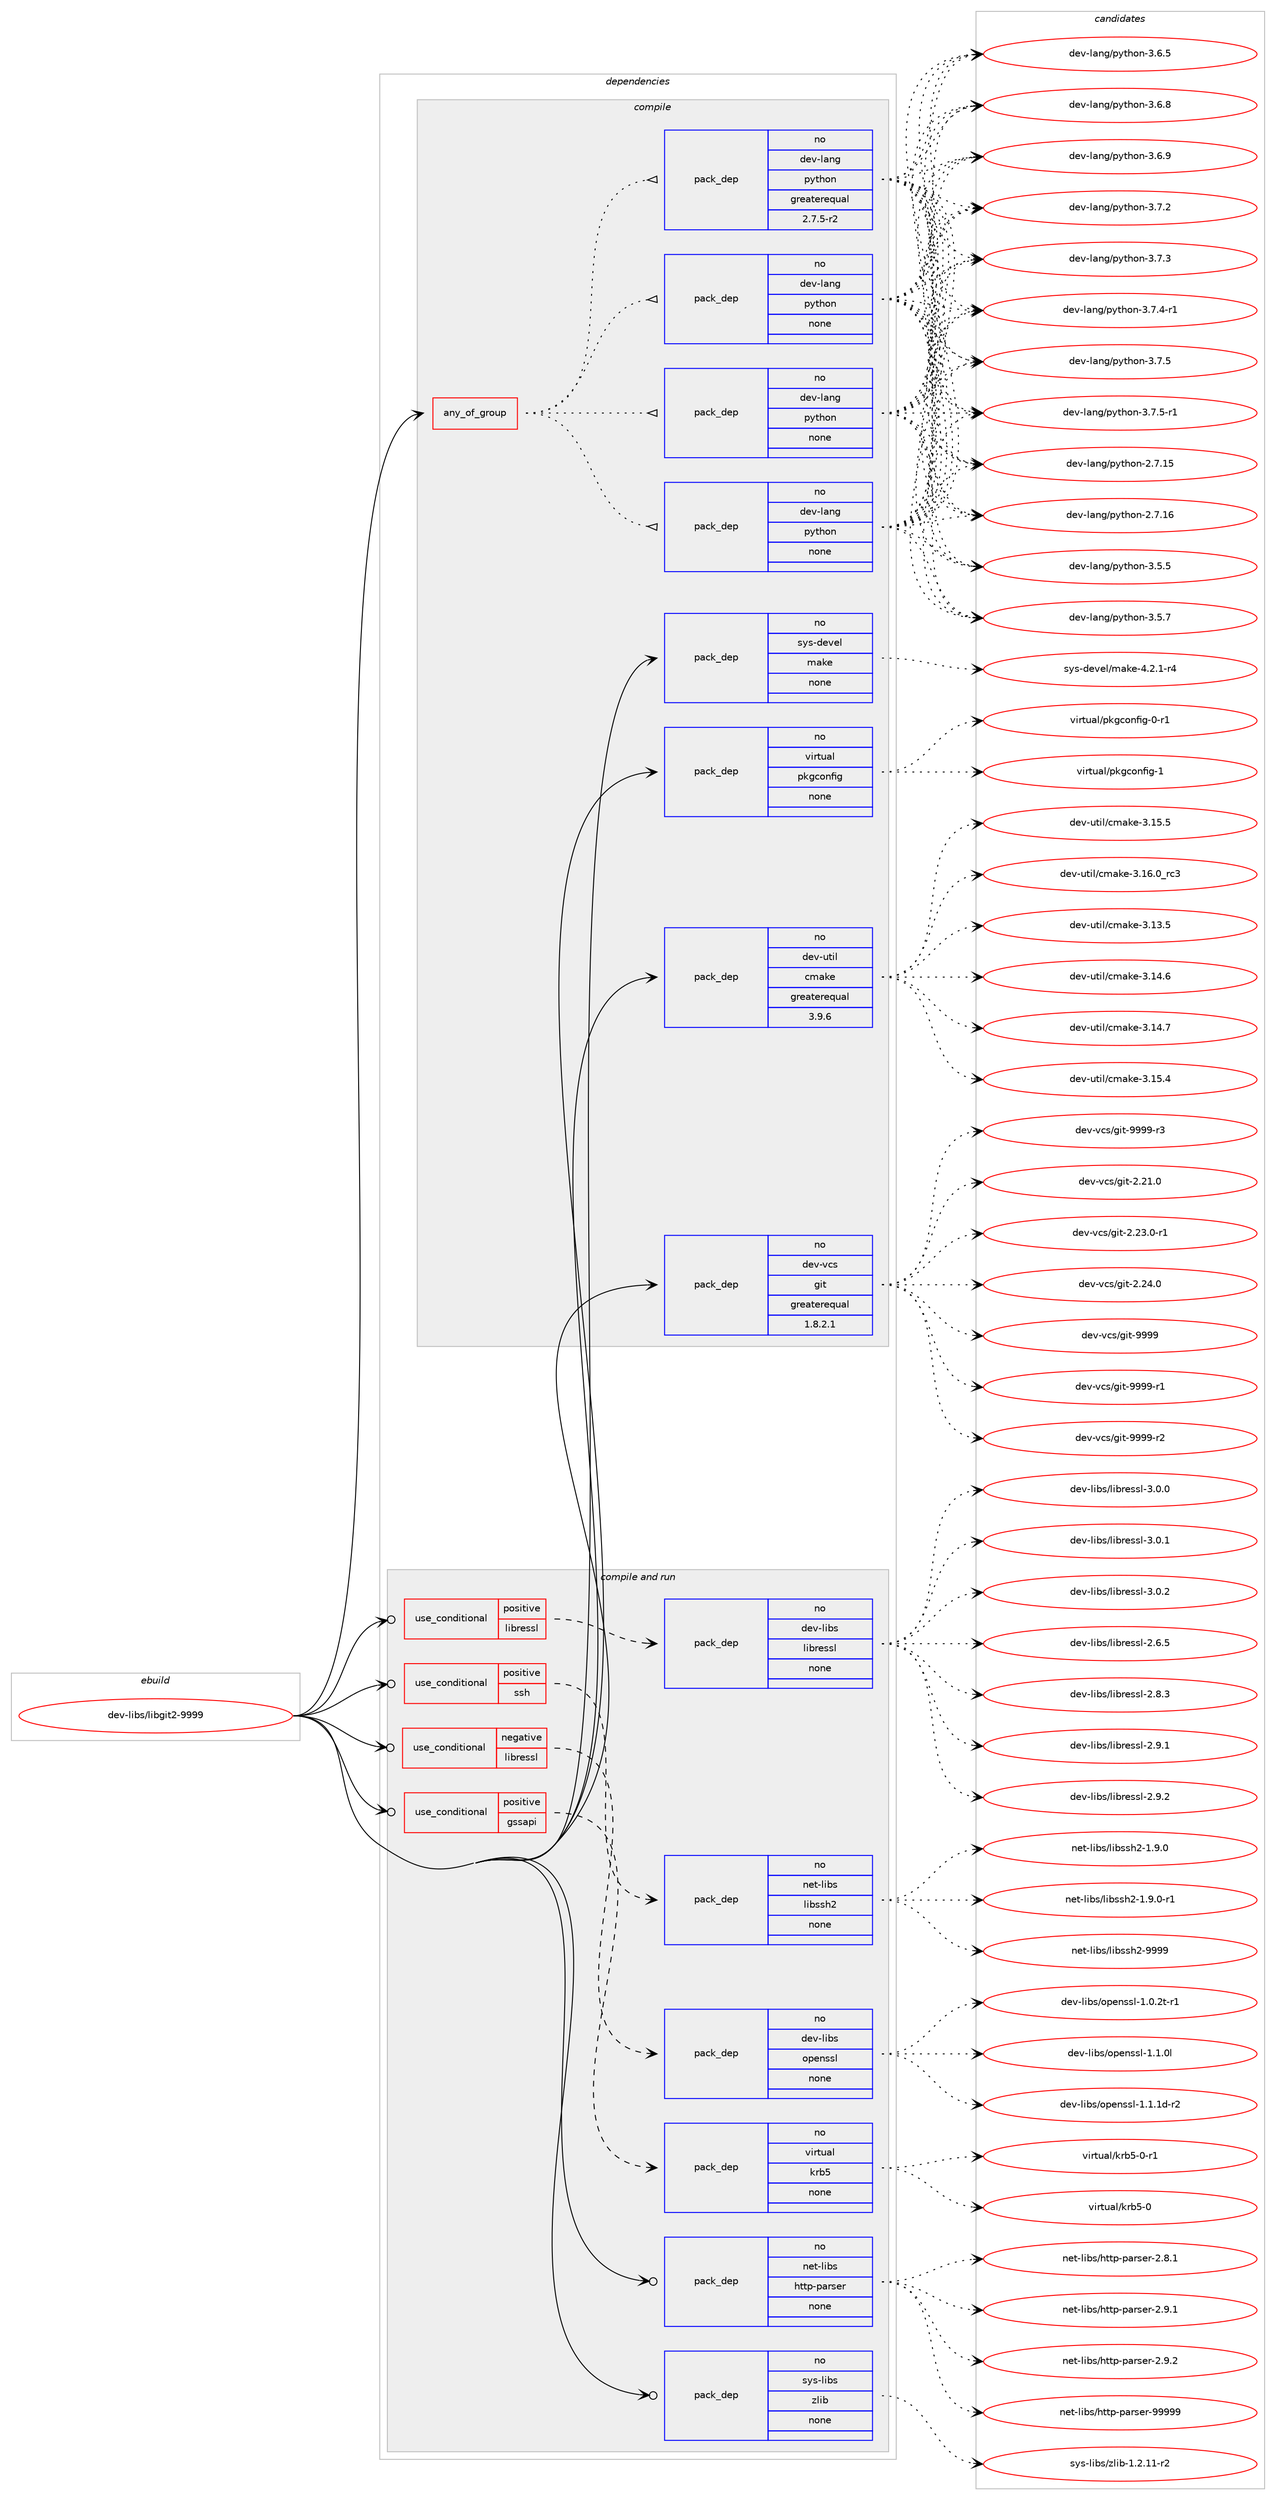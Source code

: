 digraph prolog {

# *************
# Graph options
# *************

newrank=true;
concentrate=true;
compound=true;
graph [rankdir=LR,fontname=Helvetica,fontsize=10,ranksep=1.5];#, ranksep=2.5, nodesep=0.2];
edge  [arrowhead=vee];
node  [fontname=Helvetica,fontsize=10];

# **********
# The ebuild
# **********

subgraph cluster_leftcol {
color=gray;
rank=same;
label=<<i>ebuild</i>>;
id [label="dev-libs/libgit2-9999", color=red, width=4, href="../dev-libs/libgit2-9999.svg"];
}

# ****************
# The dependencies
# ****************

subgraph cluster_midcol {
color=gray;
label=<<i>dependencies</i>>;
subgraph cluster_compile {
fillcolor="#eeeeee";
style=filled;
label=<<i>compile</i>>;
subgraph any11117 {
dependency565605 [label=<<TABLE BORDER="0" CELLBORDER="1" CELLSPACING="0" CELLPADDING="4"><TR><TD CELLPADDING="10">any_of_group</TD></TR></TABLE>>, shape=none, color=red];subgraph pack422417 {
dependency565606 [label=<<TABLE BORDER="0" CELLBORDER="1" CELLSPACING="0" CELLPADDING="4" WIDTH="220"><TR><TD ROWSPAN="6" CELLPADDING="30">pack_dep</TD></TR><TR><TD WIDTH="110">no</TD></TR><TR><TD>dev-lang</TD></TR><TR><TD>python</TD></TR><TR><TD>none</TD></TR><TR><TD></TD></TR></TABLE>>, shape=none, color=blue];
}
dependency565605:e -> dependency565606:w [weight=20,style="dotted",arrowhead="oinv"];
subgraph pack422418 {
dependency565607 [label=<<TABLE BORDER="0" CELLBORDER="1" CELLSPACING="0" CELLPADDING="4" WIDTH="220"><TR><TD ROWSPAN="6" CELLPADDING="30">pack_dep</TD></TR><TR><TD WIDTH="110">no</TD></TR><TR><TD>dev-lang</TD></TR><TR><TD>python</TD></TR><TR><TD>none</TD></TR><TR><TD></TD></TR></TABLE>>, shape=none, color=blue];
}
dependency565605:e -> dependency565607:w [weight=20,style="dotted",arrowhead="oinv"];
subgraph pack422419 {
dependency565608 [label=<<TABLE BORDER="0" CELLBORDER="1" CELLSPACING="0" CELLPADDING="4" WIDTH="220"><TR><TD ROWSPAN="6" CELLPADDING="30">pack_dep</TD></TR><TR><TD WIDTH="110">no</TD></TR><TR><TD>dev-lang</TD></TR><TR><TD>python</TD></TR><TR><TD>none</TD></TR><TR><TD></TD></TR></TABLE>>, shape=none, color=blue];
}
dependency565605:e -> dependency565608:w [weight=20,style="dotted",arrowhead="oinv"];
subgraph pack422420 {
dependency565609 [label=<<TABLE BORDER="0" CELLBORDER="1" CELLSPACING="0" CELLPADDING="4" WIDTH="220"><TR><TD ROWSPAN="6" CELLPADDING="30">pack_dep</TD></TR><TR><TD WIDTH="110">no</TD></TR><TR><TD>dev-lang</TD></TR><TR><TD>python</TD></TR><TR><TD>greaterequal</TD></TR><TR><TD>2.7.5-r2</TD></TR></TABLE>>, shape=none, color=blue];
}
dependency565605:e -> dependency565609:w [weight=20,style="dotted",arrowhead="oinv"];
}
id:e -> dependency565605:w [weight=20,style="solid",arrowhead="vee"];
subgraph pack422421 {
dependency565610 [label=<<TABLE BORDER="0" CELLBORDER="1" CELLSPACING="0" CELLPADDING="4" WIDTH="220"><TR><TD ROWSPAN="6" CELLPADDING="30">pack_dep</TD></TR><TR><TD WIDTH="110">no</TD></TR><TR><TD>dev-util</TD></TR><TR><TD>cmake</TD></TR><TR><TD>greaterequal</TD></TR><TR><TD>3.9.6</TD></TR></TABLE>>, shape=none, color=blue];
}
id:e -> dependency565610:w [weight=20,style="solid",arrowhead="vee"];
subgraph pack422422 {
dependency565611 [label=<<TABLE BORDER="0" CELLBORDER="1" CELLSPACING="0" CELLPADDING="4" WIDTH="220"><TR><TD ROWSPAN="6" CELLPADDING="30">pack_dep</TD></TR><TR><TD WIDTH="110">no</TD></TR><TR><TD>dev-vcs</TD></TR><TR><TD>git</TD></TR><TR><TD>greaterequal</TD></TR><TR><TD>1.8.2.1</TD></TR></TABLE>>, shape=none, color=blue];
}
id:e -> dependency565611:w [weight=20,style="solid",arrowhead="vee"];
subgraph pack422423 {
dependency565612 [label=<<TABLE BORDER="0" CELLBORDER="1" CELLSPACING="0" CELLPADDING="4" WIDTH="220"><TR><TD ROWSPAN="6" CELLPADDING="30">pack_dep</TD></TR><TR><TD WIDTH="110">no</TD></TR><TR><TD>sys-devel</TD></TR><TR><TD>make</TD></TR><TR><TD>none</TD></TR><TR><TD></TD></TR></TABLE>>, shape=none, color=blue];
}
id:e -> dependency565612:w [weight=20,style="solid",arrowhead="vee"];
subgraph pack422424 {
dependency565613 [label=<<TABLE BORDER="0" CELLBORDER="1" CELLSPACING="0" CELLPADDING="4" WIDTH="220"><TR><TD ROWSPAN="6" CELLPADDING="30">pack_dep</TD></TR><TR><TD WIDTH="110">no</TD></TR><TR><TD>virtual</TD></TR><TR><TD>pkgconfig</TD></TR><TR><TD>none</TD></TR><TR><TD></TD></TR></TABLE>>, shape=none, color=blue];
}
id:e -> dependency565613:w [weight=20,style="solid",arrowhead="vee"];
}
subgraph cluster_compileandrun {
fillcolor="#eeeeee";
style=filled;
label=<<i>compile and run</i>>;
subgraph cond131714 {
dependency565614 [label=<<TABLE BORDER="0" CELLBORDER="1" CELLSPACING="0" CELLPADDING="4"><TR><TD ROWSPAN="3" CELLPADDING="10">use_conditional</TD></TR><TR><TD>negative</TD></TR><TR><TD>libressl</TD></TR></TABLE>>, shape=none, color=red];
subgraph pack422425 {
dependency565615 [label=<<TABLE BORDER="0" CELLBORDER="1" CELLSPACING="0" CELLPADDING="4" WIDTH="220"><TR><TD ROWSPAN="6" CELLPADDING="30">pack_dep</TD></TR><TR><TD WIDTH="110">no</TD></TR><TR><TD>dev-libs</TD></TR><TR><TD>openssl</TD></TR><TR><TD>none</TD></TR><TR><TD></TD></TR></TABLE>>, shape=none, color=blue];
}
dependency565614:e -> dependency565615:w [weight=20,style="dashed",arrowhead="vee"];
}
id:e -> dependency565614:w [weight=20,style="solid",arrowhead="odotvee"];
subgraph cond131715 {
dependency565616 [label=<<TABLE BORDER="0" CELLBORDER="1" CELLSPACING="0" CELLPADDING="4"><TR><TD ROWSPAN="3" CELLPADDING="10">use_conditional</TD></TR><TR><TD>positive</TD></TR><TR><TD>gssapi</TD></TR></TABLE>>, shape=none, color=red];
subgraph pack422426 {
dependency565617 [label=<<TABLE BORDER="0" CELLBORDER="1" CELLSPACING="0" CELLPADDING="4" WIDTH="220"><TR><TD ROWSPAN="6" CELLPADDING="30">pack_dep</TD></TR><TR><TD WIDTH="110">no</TD></TR><TR><TD>virtual</TD></TR><TR><TD>krb5</TD></TR><TR><TD>none</TD></TR><TR><TD></TD></TR></TABLE>>, shape=none, color=blue];
}
dependency565616:e -> dependency565617:w [weight=20,style="dashed",arrowhead="vee"];
}
id:e -> dependency565616:w [weight=20,style="solid",arrowhead="odotvee"];
subgraph cond131716 {
dependency565618 [label=<<TABLE BORDER="0" CELLBORDER="1" CELLSPACING="0" CELLPADDING="4"><TR><TD ROWSPAN="3" CELLPADDING="10">use_conditional</TD></TR><TR><TD>positive</TD></TR><TR><TD>libressl</TD></TR></TABLE>>, shape=none, color=red];
subgraph pack422427 {
dependency565619 [label=<<TABLE BORDER="0" CELLBORDER="1" CELLSPACING="0" CELLPADDING="4" WIDTH="220"><TR><TD ROWSPAN="6" CELLPADDING="30">pack_dep</TD></TR><TR><TD WIDTH="110">no</TD></TR><TR><TD>dev-libs</TD></TR><TR><TD>libressl</TD></TR><TR><TD>none</TD></TR><TR><TD></TD></TR></TABLE>>, shape=none, color=blue];
}
dependency565618:e -> dependency565619:w [weight=20,style="dashed",arrowhead="vee"];
}
id:e -> dependency565618:w [weight=20,style="solid",arrowhead="odotvee"];
subgraph cond131717 {
dependency565620 [label=<<TABLE BORDER="0" CELLBORDER="1" CELLSPACING="0" CELLPADDING="4"><TR><TD ROWSPAN="3" CELLPADDING="10">use_conditional</TD></TR><TR><TD>positive</TD></TR><TR><TD>ssh</TD></TR></TABLE>>, shape=none, color=red];
subgraph pack422428 {
dependency565621 [label=<<TABLE BORDER="0" CELLBORDER="1" CELLSPACING="0" CELLPADDING="4" WIDTH="220"><TR><TD ROWSPAN="6" CELLPADDING="30">pack_dep</TD></TR><TR><TD WIDTH="110">no</TD></TR><TR><TD>net-libs</TD></TR><TR><TD>libssh2</TD></TR><TR><TD>none</TD></TR><TR><TD></TD></TR></TABLE>>, shape=none, color=blue];
}
dependency565620:e -> dependency565621:w [weight=20,style="dashed",arrowhead="vee"];
}
id:e -> dependency565620:w [weight=20,style="solid",arrowhead="odotvee"];
subgraph pack422429 {
dependency565622 [label=<<TABLE BORDER="0" CELLBORDER="1" CELLSPACING="0" CELLPADDING="4" WIDTH="220"><TR><TD ROWSPAN="6" CELLPADDING="30">pack_dep</TD></TR><TR><TD WIDTH="110">no</TD></TR><TR><TD>net-libs</TD></TR><TR><TD>http-parser</TD></TR><TR><TD>none</TD></TR><TR><TD></TD></TR></TABLE>>, shape=none, color=blue];
}
id:e -> dependency565622:w [weight=20,style="solid",arrowhead="odotvee"];
subgraph pack422430 {
dependency565623 [label=<<TABLE BORDER="0" CELLBORDER="1" CELLSPACING="0" CELLPADDING="4" WIDTH="220"><TR><TD ROWSPAN="6" CELLPADDING="30">pack_dep</TD></TR><TR><TD WIDTH="110">no</TD></TR><TR><TD>sys-libs</TD></TR><TR><TD>zlib</TD></TR><TR><TD>none</TD></TR><TR><TD></TD></TR></TABLE>>, shape=none, color=blue];
}
id:e -> dependency565623:w [weight=20,style="solid",arrowhead="odotvee"];
}
subgraph cluster_run {
fillcolor="#eeeeee";
style=filled;
label=<<i>run</i>>;
}
}

# **************
# The candidates
# **************

subgraph cluster_choices {
rank=same;
color=gray;
label=<<i>candidates</i>>;

subgraph choice422417 {
color=black;
nodesep=1;
choice10010111845108971101034711212111610411111045504655464953 [label="dev-lang/python-2.7.15", color=red, width=4,href="../dev-lang/python-2.7.15.svg"];
choice10010111845108971101034711212111610411111045504655464954 [label="dev-lang/python-2.7.16", color=red, width=4,href="../dev-lang/python-2.7.16.svg"];
choice100101118451089711010347112121116104111110455146534653 [label="dev-lang/python-3.5.5", color=red, width=4,href="../dev-lang/python-3.5.5.svg"];
choice100101118451089711010347112121116104111110455146534655 [label="dev-lang/python-3.5.7", color=red, width=4,href="../dev-lang/python-3.5.7.svg"];
choice100101118451089711010347112121116104111110455146544653 [label="dev-lang/python-3.6.5", color=red, width=4,href="../dev-lang/python-3.6.5.svg"];
choice100101118451089711010347112121116104111110455146544656 [label="dev-lang/python-3.6.8", color=red, width=4,href="../dev-lang/python-3.6.8.svg"];
choice100101118451089711010347112121116104111110455146544657 [label="dev-lang/python-3.6.9", color=red, width=4,href="../dev-lang/python-3.6.9.svg"];
choice100101118451089711010347112121116104111110455146554650 [label="dev-lang/python-3.7.2", color=red, width=4,href="../dev-lang/python-3.7.2.svg"];
choice100101118451089711010347112121116104111110455146554651 [label="dev-lang/python-3.7.3", color=red, width=4,href="../dev-lang/python-3.7.3.svg"];
choice1001011184510897110103471121211161041111104551465546524511449 [label="dev-lang/python-3.7.4-r1", color=red, width=4,href="../dev-lang/python-3.7.4-r1.svg"];
choice100101118451089711010347112121116104111110455146554653 [label="dev-lang/python-3.7.5", color=red, width=4,href="../dev-lang/python-3.7.5.svg"];
choice1001011184510897110103471121211161041111104551465546534511449 [label="dev-lang/python-3.7.5-r1", color=red, width=4,href="../dev-lang/python-3.7.5-r1.svg"];
dependency565606:e -> choice10010111845108971101034711212111610411111045504655464953:w [style=dotted,weight="100"];
dependency565606:e -> choice10010111845108971101034711212111610411111045504655464954:w [style=dotted,weight="100"];
dependency565606:e -> choice100101118451089711010347112121116104111110455146534653:w [style=dotted,weight="100"];
dependency565606:e -> choice100101118451089711010347112121116104111110455146534655:w [style=dotted,weight="100"];
dependency565606:e -> choice100101118451089711010347112121116104111110455146544653:w [style=dotted,weight="100"];
dependency565606:e -> choice100101118451089711010347112121116104111110455146544656:w [style=dotted,weight="100"];
dependency565606:e -> choice100101118451089711010347112121116104111110455146544657:w [style=dotted,weight="100"];
dependency565606:e -> choice100101118451089711010347112121116104111110455146554650:w [style=dotted,weight="100"];
dependency565606:e -> choice100101118451089711010347112121116104111110455146554651:w [style=dotted,weight="100"];
dependency565606:e -> choice1001011184510897110103471121211161041111104551465546524511449:w [style=dotted,weight="100"];
dependency565606:e -> choice100101118451089711010347112121116104111110455146554653:w [style=dotted,weight="100"];
dependency565606:e -> choice1001011184510897110103471121211161041111104551465546534511449:w [style=dotted,weight="100"];
}
subgraph choice422418 {
color=black;
nodesep=1;
choice10010111845108971101034711212111610411111045504655464953 [label="dev-lang/python-2.7.15", color=red, width=4,href="../dev-lang/python-2.7.15.svg"];
choice10010111845108971101034711212111610411111045504655464954 [label="dev-lang/python-2.7.16", color=red, width=4,href="../dev-lang/python-2.7.16.svg"];
choice100101118451089711010347112121116104111110455146534653 [label="dev-lang/python-3.5.5", color=red, width=4,href="../dev-lang/python-3.5.5.svg"];
choice100101118451089711010347112121116104111110455146534655 [label="dev-lang/python-3.5.7", color=red, width=4,href="../dev-lang/python-3.5.7.svg"];
choice100101118451089711010347112121116104111110455146544653 [label="dev-lang/python-3.6.5", color=red, width=4,href="../dev-lang/python-3.6.5.svg"];
choice100101118451089711010347112121116104111110455146544656 [label="dev-lang/python-3.6.8", color=red, width=4,href="../dev-lang/python-3.6.8.svg"];
choice100101118451089711010347112121116104111110455146544657 [label="dev-lang/python-3.6.9", color=red, width=4,href="../dev-lang/python-3.6.9.svg"];
choice100101118451089711010347112121116104111110455146554650 [label="dev-lang/python-3.7.2", color=red, width=4,href="../dev-lang/python-3.7.2.svg"];
choice100101118451089711010347112121116104111110455146554651 [label="dev-lang/python-3.7.3", color=red, width=4,href="../dev-lang/python-3.7.3.svg"];
choice1001011184510897110103471121211161041111104551465546524511449 [label="dev-lang/python-3.7.4-r1", color=red, width=4,href="../dev-lang/python-3.7.4-r1.svg"];
choice100101118451089711010347112121116104111110455146554653 [label="dev-lang/python-3.7.5", color=red, width=4,href="../dev-lang/python-3.7.5.svg"];
choice1001011184510897110103471121211161041111104551465546534511449 [label="dev-lang/python-3.7.5-r1", color=red, width=4,href="../dev-lang/python-3.7.5-r1.svg"];
dependency565607:e -> choice10010111845108971101034711212111610411111045504655464953:w [style=dotted,weight="100"];
dependency565607:e -> choice10010111845108971101034711212111610411111045504655464954:w [style=dotted,weight="100"];
dependency565607:e -> choice100101118451089711010347112121116104111110455146534653:w [style=dotted,weight="100"];
dependency565607:e -> choice100101118451089711010347112121116104111110455146534655:w [style=dotted,weight="100"];
dependency565607:e -> choice100101118451089711010347112121116104111110455146544653:w [style=dotted,weight="100"];
dependency565607:e -> choice100101118451089711010347112121116104111110455146544656:w [style=dotted,weight="100"];
dependency565607:e -> choice100101118451089711010347112121116104111110455146544657:w [style=dotted,weight="100"];
dependency565607:e -> choice100101118451089711010347112121116104111110455146554650:w [style=dotted,weight="100"];
dependency565607:e -> choice100101118451089711010347112121116104111110455146554651:w [style=dotted,weight="100"];
dependency565607:e -> choice1001011184510897110103471121211161041111104551465546524511449:w [style=dotted,weight="100"];
dependency565607:e -> choice100101118451089711010347112121116104111110455146554653:w [style=dotted,weight="100"];
dependency565607:e -> choice1001011184510897110103471121211161041111104551465546534511449:w [style=dotted,weight="100"];
}
subgraph choice422419 {
color=black;
nodesep=1;
choice10010111845108971101034711212111610411111045504655464953 [label="dev-lang/python-2.7.15", color=red, width=4,href="../dev-lang/python-2.7.15.svg"];
choice10010111845108971101034711212111610411111045504655464954 [label="dev-lang/python-2.7.16", color=red, width=4,href="../dev-lang/python-2.7.16.svg"];
choice100101118451089711010347112121116104111110455146534653 [label="dev-lang/python-3.5.5", color=red, width=4,href="../dev-lang/python-3.5.5.svg"];
choice100101118451089711010347112121116104111110455146534655 [label="dev-lang/python-3.5.7", color=red, width=4,href="../dev-lang/python-3.5.7.svg"];
choice100101118451089711010347112121116104111110455146544653 [label="dev-lang/python-3.6.5", color=red, width=4,href="../dev-lang/python-3.6.5.svg"];
choice100101118451089711010347112121116104111110455146544656 [label="dev-lang/python-3.6.8", color=red, width=4,href="../dev-lang/python-3.6.8.svg"];
choice100101118451089711010347112121116104111110455146544657 [label="dev-lang/python-3.6.9", color=red, width=4,href="../dev-lang/python-3.6.9.svg"];
choice100101118451089711010347112121116104111110455146554650 [label="dev-lang/python-3.7.2", color=red, width=4,href="../dev-lang/python-3.7.2.svg"];
choice100101118451089711010347112121116104111110455146554651 [label="dev-lang/python-3.7.3", color=red, width=4,href="../dev-lang/python-3.7.3.svg"];
choice1001011184510897110103471121211161041111104551465546524511449 [label="dev-lang/python-3.7.4-r1", color=red, width=4,href="../dev-lang/python-3.7.4-r1.svg"];
choice100101118451089711010347112121116104111110455146554653 [label="dev-lang/python-3.7.5", color=red, width=4,href="../dev-lang/python-3.7.5.svg"];
choice1001011184510897110103471121211161041111104551465546534511449 [label="dev-lang/python-3.7.5-r1", color=red, width=4,href="../dev-lang/python-3.7.5-r1.svg"];
dependency565608:e -> choice10010111845108971101034711212111610411111045504655464953:w [style=dotted,weight="100"];
dependency565608:e -> choice10010111845108971101034711212111610411111045504655464954:w [style=dotted,weight="100"];
dependency565608:e -> choice100101118451089711010347112121116104111110455146534653:w [style=dotted,weight="100"];
dependency565608:e -> choice100101118451089711010347112121116104111110455146534655:w [style=dotted,weight="100"];
dependency565608:e -> choice100101118451089711010347112121116104111110455146544653:w [style=dotted,weight="100"];
dependency565608:e -> choice100101118451089711010347112121116104111110455146544656:w [style=dotted,weight="100"];
dependency565608:e -> choice100101118451089711010347112121116104111110455146544657:w [style=dotted,weight="100"];
dependency565608:e -> choice100101118451089711010347112121116104111110455146554650:w [style=dotted,weight="100"];
dependency565608:e -> choice100101118451089711010347112121116104111110455146554651:w [style=dotted,weight="100"];
dependency565608:e -> choice1001011184510897110103471121211161041111104551465546524511449:w [style=dotted,weight="100"];
dependency565608:e -> choice100101118451089711010347112121116104111110455146554653:w [style=dotted,weight="100"];
dependency565608:e -> choice1001011184510897110103471121211161041111104551465546534511449:w [style=dotted,weight="100"];
}
subgraph choice422420 {
color=black;
nodesep=1;
choice10010111845108971101034711212111610411111045504655464953 [label="dev-lang/python-2.7.15", color=red, width=4,href="../dev-lang/python-2.7.15.svg"];
choice10010111845108971101034711212111610411111045504655464954 [label="dev-lang/python-2.7.16", color=red, width=4,href="../dev-lang/python-2.7.16.svg"];
choice100101118451089711010347112121116104111110455146534653 [label="dev-lang/python-3.5.5", color=red, width=4,href="../dev-lang/python-3.5.5.svg"];
choice100101118451089711010347112121116104111110455146534655 [label="dev-lang/python-3.5.7", color=red, width=4,href="../dev-lang/python-3.5.7.svg"];
choice100101118451089711010347112121116104111110455146544653 [label="dev-lang/python-3.6.5", color=red, width=4,href="../dev-lang/python-3.6.5.svg"];
choice100101118451089711010347112121116104111110455146544656 [label="dev-lang/python-3.6.8", color=red, width=4,href="../dev-lang/python-3.6.8.svg"];
choice100101118451089711010347112121116104111110455146544657 [label="dev-lang/python-3.6.9", color=red, width=4,href="../dev-lang/python-3.6.9.svg"];
choice100101118451089711010347112121116104111110455146554650 [label="dev-lang/python-3.7.2", color=red, width=4,href="../dev-lang/python-3.7.2.svg"];
choice100101118451089711010347112121116104111110455146554651 [label="dev-lang/python-3.7.3", color=red, width=4,href="../dev-lang/python-3.7.3.svg"];
choice1001011184510897110103471121211161041111104551465546524511449 [label="dev-lang/python-3.7.4-r1", color=red, width=4,href="../dev-lang/python-3.7.4-r1.svg"];
choice100101118451089711010347112121116104111110455146554653 [label="dev-lang/python-3.7.5", color=red, width=4,href="../dev-lang/python-3.7.5.svg"];
choice1001011184510897110103471121211161041111104551465546534511449 [label="dev-lang/python-3.7.5-r1", color=red, width=4,href="../dev-lang/python-3.7.5-r1.svg"];
dependency565609:e -> choice10010111845108971101034711212111610411111045504655464953:w [style=dotted,weight="100"];
dependency565609:e -> choice10010111845108971101034711212111610411111045504655464954:w [style=dotted,weight="100"];
dependency565609:e -> choice100101118451089711010347112121116104111110455146534653:w [style=dotted,weight="100"];
dependency565609:e -> choice100101118451089711010347112121116104111110455146534655:w [style=dotted,weight="100"];
dependency565609:e -> choice100101118451089711010347112121116104111110455146544653:w [style=dotted,weight="100"];
dependency565609:e -> choice100101118451089711010347112121116104111110455146544656:w [style=dotted,weight="100"];
dependency565609:e -> choice100101118451089711010347112121116104111110455146544657:w [style=dotted,weight="100"];
dependency565609:e -> choice100101118451089711010347112121116104111110455146554650:w [style=dotted,weight="100"];
dependency565609:e -> choice100101118451089711010347112121116104111110455146554651:w [style=dotted,weight="100"];
dependency565609:e -> choice1001011184510897110103471121211161041111104551465546524511449:w [style=dotted,weight="100"];
dependency565609:e -> choice100101118451089711010347112121116104111110455146554653:w [style=dotted,weight="100"];
dependency565609:e -> choice1001011184510897110103471121211161041111104551465546534511449:w [style=dotted,weight="100"];
}
subgraph choice422421 {
color=black;
nodesep=1;
choice1001011184511711610510847991099710710145514649514653 [label="dev-util/cmake-3.13.5", color=red, width=4,href="../dev-util/cmake-3.13.5.svg"];
choice1001011184511711610510847991099710710145514649524654 [label="dev-util/cmake-3.14.6", color=red, width=4,href="../dev-util/cmake-3.14.6.svg"];
choice1001011184511711610510847991099710710145514649524655 [label="dev-util/cmake-3.14.7", color=red, width=4,href="../dev-util/cmake-3.14.7.svg"];
choice1001011184511711610510847991099710710145514649534652 [label="dev-util/cmake-3.15.4", color=red, width=4,href="../dev-util/cmake-3.15.4.svg"];
choice1001011184511711610510847991099710710145514649534653 [label="dev-util/cmake-3.15.5", color=red, width=4,href="../dev-util/cmake-3.15.5.svg"];
choice1001011184511711610510847991099710710145514649544648951149951 [label="dev-util/cmake-3.16.0_rc3", color=red, width=4,href="../dev-util/cmake-3.16.0_rc3.svg"];
dependency565610:e -> choice1001011184511711610510847991099710710145514649514653:w [style=dotted,weight="100"];
dependency565610:e -> choice1001011184511711610510847991099710710145514649524654:w [style=dotted,weight="100"];
dependency565610:e -> choice1001011184511711610510847991099710710145514649524655:w [style=dotted,weight="100"];
dependency565610:e -> choice1001011184511711610510847991099710710145514649534652:w [style=dotted,weight="100"];
dependency565610:e -> choice1001011184511711610510847991099710710145514649534653:w [style=dotted,weight="100"];
dependency565610:e -> choice1001011184511711610510847991099710710145514649544648951149951:w [style=dotted,weight="100"];
}
subgraph choice422422 {
color=black;
nodesep=1;
choice10010111845118991154710310511645504650494648 [label="dev-vcs/git-2.21.0", color=red, width=4,href="../dev-vcs/git-2.21.0.svg"];
choice100101118451189911547103105116455046505146484511449 [label="dev-vcs/git-2.23.0-r1", color=red, width=4,href="../dev-vcs/git-2.23.0-r1.svg"];
choice10010111845118991154710310511645504650524648 [label="dev-vcs/git-2.24.0", color=red, width=4,href="../dev-vcs/git-2.24.0.svg"];
choice1001011184511899115471031051164557575757 [label="dev-vcs/git-9999", color=red, width=4,href="../dev-vcs/git-9999.svg"];
choice10010111845118991154710310511645575757574511449 [label="dev-vcs/git-9999-r1", color=red, width=4,href="../dev-vcs/git-9999-r1.svg"];
choice10010111845118991154710310511645575757574511450 [label="dev-vcs/git-9999-r2", color=red, width=4,href="../dev-vcs/git-9999-r2.svg"];
choice10010111845118991154710310511645575757574511451 [label="dev-vcs/git-9999-r3", color=red, width=4,href="../dev-vcs/git-9999-r3.svg"];
dependency565611:e -> choice10010111845118991154710310511645504650494648:w [style=dotted,weight="100"];
dependency565611:e -> choice100101118451189911547103105116455046505146484511449:w [style=dotted,weight="100"];
dependency565611:e -> choice10010111845118991154710310511645504650524648:w [style=dotted,weight="100"];
dependency565611:e -> choice1001011184511899115471031051164557575757:w [style=dotted,weight="100"];
dependency565611:e -> choice10010111845118991154710310511645575757574511449:w [style=dotted,weight="100"];
dependency565611:e -> choice10010111845118991154710310511645575757574511450:w [style=dotted,weight="100"];
dependency565611:e -> choice10010111845118991154710310511645575757574511451:w [style=dotted,weight="100"];
}
subgraph choice422423 {
color=black;
nodesep=1;
choice1151211154510010111810110847109971071014552465046494511452 [label="sys-devel/make-4.2.1-r4", color=red, width=4,href="../sys-devel/make-4.2.1-r4.svg"];
dependency565612:e -> choice1151211154510010111810110847109971071014552465046494511452:w [style=dotted,weight="100"];
}
subgraph choice422424 {
color=black;
nodesep=1;
choice11810511411611797108471121071039911111010210510345484511449 [label="virtual/pkgconfig-0-r1", color=red, width=4,href="../virtual/pkgconfig-0-r1.svg"];
choice1181051141161179710847112107103991111101021051034549 [label="virtual/pkgconfig-1", color=red, width=4,href="../virtual/pkgconfig-1.svg"];
dependency565613:e -> choice11810511411611797108471121071039911111010210510345484511449:w [style=dotted,weight="100"];
dependency565613:e -> choice1181051141161179710847112107103991111101021051034549:w [style=dotted,weight="100"];
}
subgraph choice422425 {
color=black;
nodesep=1;
choice1001011184510810598115471111121011101151151084549464846501164511449 [label="dev-libs/openssl-1.0.2t-r1", color=red, width=4,href="../dev-libs/openssl-1.0.2t-r1.svg"];
choice100101118451081059811547111112101110115115108454946494648108 [label="dev-libs/openssl-1.1.0l", color=red, width=4,href="../dev-libs/openssl-1.1.0l.svg"];
choice1001011184510810598115471111121011101151151084549464946491004511450 [label="dev-libs/openssl-1.1.1d-r2", color=red, width=4,href="../dev-libs/openssl-1.1.1d-r2.svg"];
dependency565615:e -> choice1001011184510810598115471111121011101151151084549464846501164511449:w [style=dotted,weight="100"];
dependency565615:e -> choice100101118451081059811547111112101110115115108454946494648108:w [style=dotted,weight="100"];
dependency565615:e -> choice1001011184510810598115471111121011101151151084549464946491004511450:w [style=dotted,weight="100"];
}
subgraph choice422426 {
color=black;
nodesep=1;
choice118105114116117971084710711498534548 [label="virtual/krb5-0", color=red, width=4,href="../virtual/krb5-0.svg"];
choice1181051141161179710847107114985345484511449 [label="virtual/krb5-0-r1", color=red, width=4,href="../virtual/krb5-0-r1.svg"];
dependency565617:e -> choice118105114116117971084710711498534548:w [style=dotted,weight="100"];
dependency565617:e -> choice1181051141161179710847107114985345484511449:w [style=dotted,weight="100"];
}
subgraph choice422427 {
color=black;
nodesep=1;
choice10010111845108105981154710810598114101115115108455046544653 [label="dev-libs/libressl-2.6.5", color=red, width=4,href="../dev-libs/libressl-2.6.5.svg"];
choice10010111845108105981154710810598114101115115108455046564651 [label="dev-libs/libressl-2.8.3", color=red, width=4,href="../dev-libs/libressl-2.8.3.svg"];
choice10010111845108105981154710810598114101115115108455046574649 [label="dev-libs/libressl-2.9.1", color=red, width=4,href="../dev-libs/libressl-2.9.1.svg"];
choice10010111845108105981154710810598114101115115108455046574650 [label="dev-libs/libressl-2.9.2", color=red, width=4,href="../dev-libs/libressl-2.9.2.svg"];
choice10010111845108105981154710810598114101115115108455146484648 [label="dev-libs/libressl-3.0.0", color=red, width=4,href="../dev-libs/libressl-3.0.0.svg"];
choice10010111845108105981154710810598114101115115108455146484649 [label="dev-libs/libressl-3.0.1", color=red, width=4,href="../dev-libs/libressl-3.0.1.svg"];
choice10010111845108105981154710810598114101115115108455146484650 [label="dev-libs/libressl-3.0.2", color=red, width=4,href="../dev-libs/libressl-3.0.2.svg"];
dependency565619:e -> choice10010111845108105981154710810598114101115115108455046544653:w [style=dotted,weight="100"];
dependency565619:e -> choice10010111845108105981154710810598114101115115108455046564651:w [style=dotted,weight="100"];
dependency565619:e -> choice10010111845108105981154710810598114101115115108455046574649:w [style=dotted,weight="100"];
dependency565619:e -> choice10010111845108105981154710810598114101115115108455046574650:w [style=dotted,weight="100"];
dependency565619:e -> choice10010111845108105981154710810598114101115115108455146484648:w [style=dotted,weight="100"];
dependency565619:e -> choice10010111845108105981154710810598114101115115108455146484649:w [style=dotted,weight="100"];
dependency565619:e -> choice10010111845108105981154710810598114101115115108455146484650:w [style=dotted,weight="100"];
}
subgraph choice422428 {
color=black;
nodesep=1;
choice1101011164510810598115471081059811511510450454946574648 [label="net-libs/libssh2-1.9.0", color=red, width=4,href="../net-libs/libssh2-1.9.0.svg"];
choice11010111645108105981154710810598115115104504549465746484511449 [label="net-libs/libssh2-1.9.0-r1", color=red, width=4,href="../net-libs/libssh2-1.9.0-r1.svg"];
choice11010111645108105981154710810598115115104504557575757 [label="net-libs/libssh2-9999", color=red, width=4,href="../net-libs/libssh2-9999.svg"];
dependency565621:e -> choice1101011164510810598115471081059811511510450454946574648:w [style=dotted,weight="100"];
dependency565621:e -> choice11010111645108105981154710810598115115104504549465746484511449:w [style=dotted,weight="100"];
dependency565621:e -> choice11010111645108105981154710810598115115104504557575757:w [style=dotted,weight="100"];
}
subgraph choice422429 {
color=black;
nodesep=1;
choice1101011164510810598115471041161161124511297114115101114455046564649 [label="net-libs/http-parser-2.8.1", color=red, width=4,href="../net-libs/http-parser-2.8.1.svg"];
choice1101011164510810598115471041161161124511297114115101114455046574649 [label="net-libs/http-parser-2.9.1", color=red, width=4,href="../net-libs/http-parser-2.9.1.svg"];
choice1101011164510810598115471041161161124511297114115101114455046574650 [label="net-libs/http-parser-2.9.2", color=red, width=4,href="../net-libs/http-parser-2.9.2.svg"];
choice1101011164510810598115471041161161124511297114115101114455757575757 [label="net-libs/http-parser-99999", color=red, width=4,href="../net-libs/http-parser-99999.svg"];
dependency565622:e -> choice1101011164510810598115471041161161124511297114115101114455046564649:w [style=dotted,weight="100"];
dependency565622:e -> choice1101011164510810598115471041161161124511297114115101114455046574649:w [style=dotted,weight="100"];
dependency565622:e -> choice1101011164510810598115471041161161124511297114115101114455046574650:w [style=dotted,weight="100"];
dependency565622:e -> choice1101011164510810598115471041161161124511297114115101114455757575757:w [style=dotted,weight="100"];
}
subgraph choice422430 {
color=black;
nodesep=1;
choice11512111545108105981154712210810598454946504649494511450 [label="sys-libs/zlib-1.2.11-r2", color=red, width=4,href="../sys-libs/zlib-1.2.11-r2.svg"];
dependency565623:e -> choice11512111545108105981154712210810598454946504649494511450:w [style=dotted,weight="100"];
}
}

}
